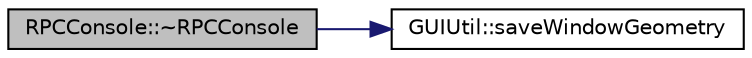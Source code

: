 digraph "RPCConsole::~RPCConsole"
{
  edge [fontname="Helvetica",fontsize="10",labelfontname="Helvetica",labelfontsize="10"];
  node [fontname="Helvetica",fontsize="10",shape=record];
  rankdir="LR";
  Node26 [label="RPCConsole::~RPCConsole",height=0.2,width=0.4,color="black", fillcolor="grey75", style="filled", fontcolor="black"];
  Node26 -> Node27 [color="midnightblue",fontsize="10",style="solid",fontname="Helvetica"];
  Node27 [label="GUIUtil::saveWindowGeometry",height=0.2,width=0.4,color="black", fillcolor="white", style="filled",URL="$namespace_g_u_i_util.html#a5bd5d67910917446f2f3aa97d7c8b85a",tooltip="Save window size and position. "];
}
